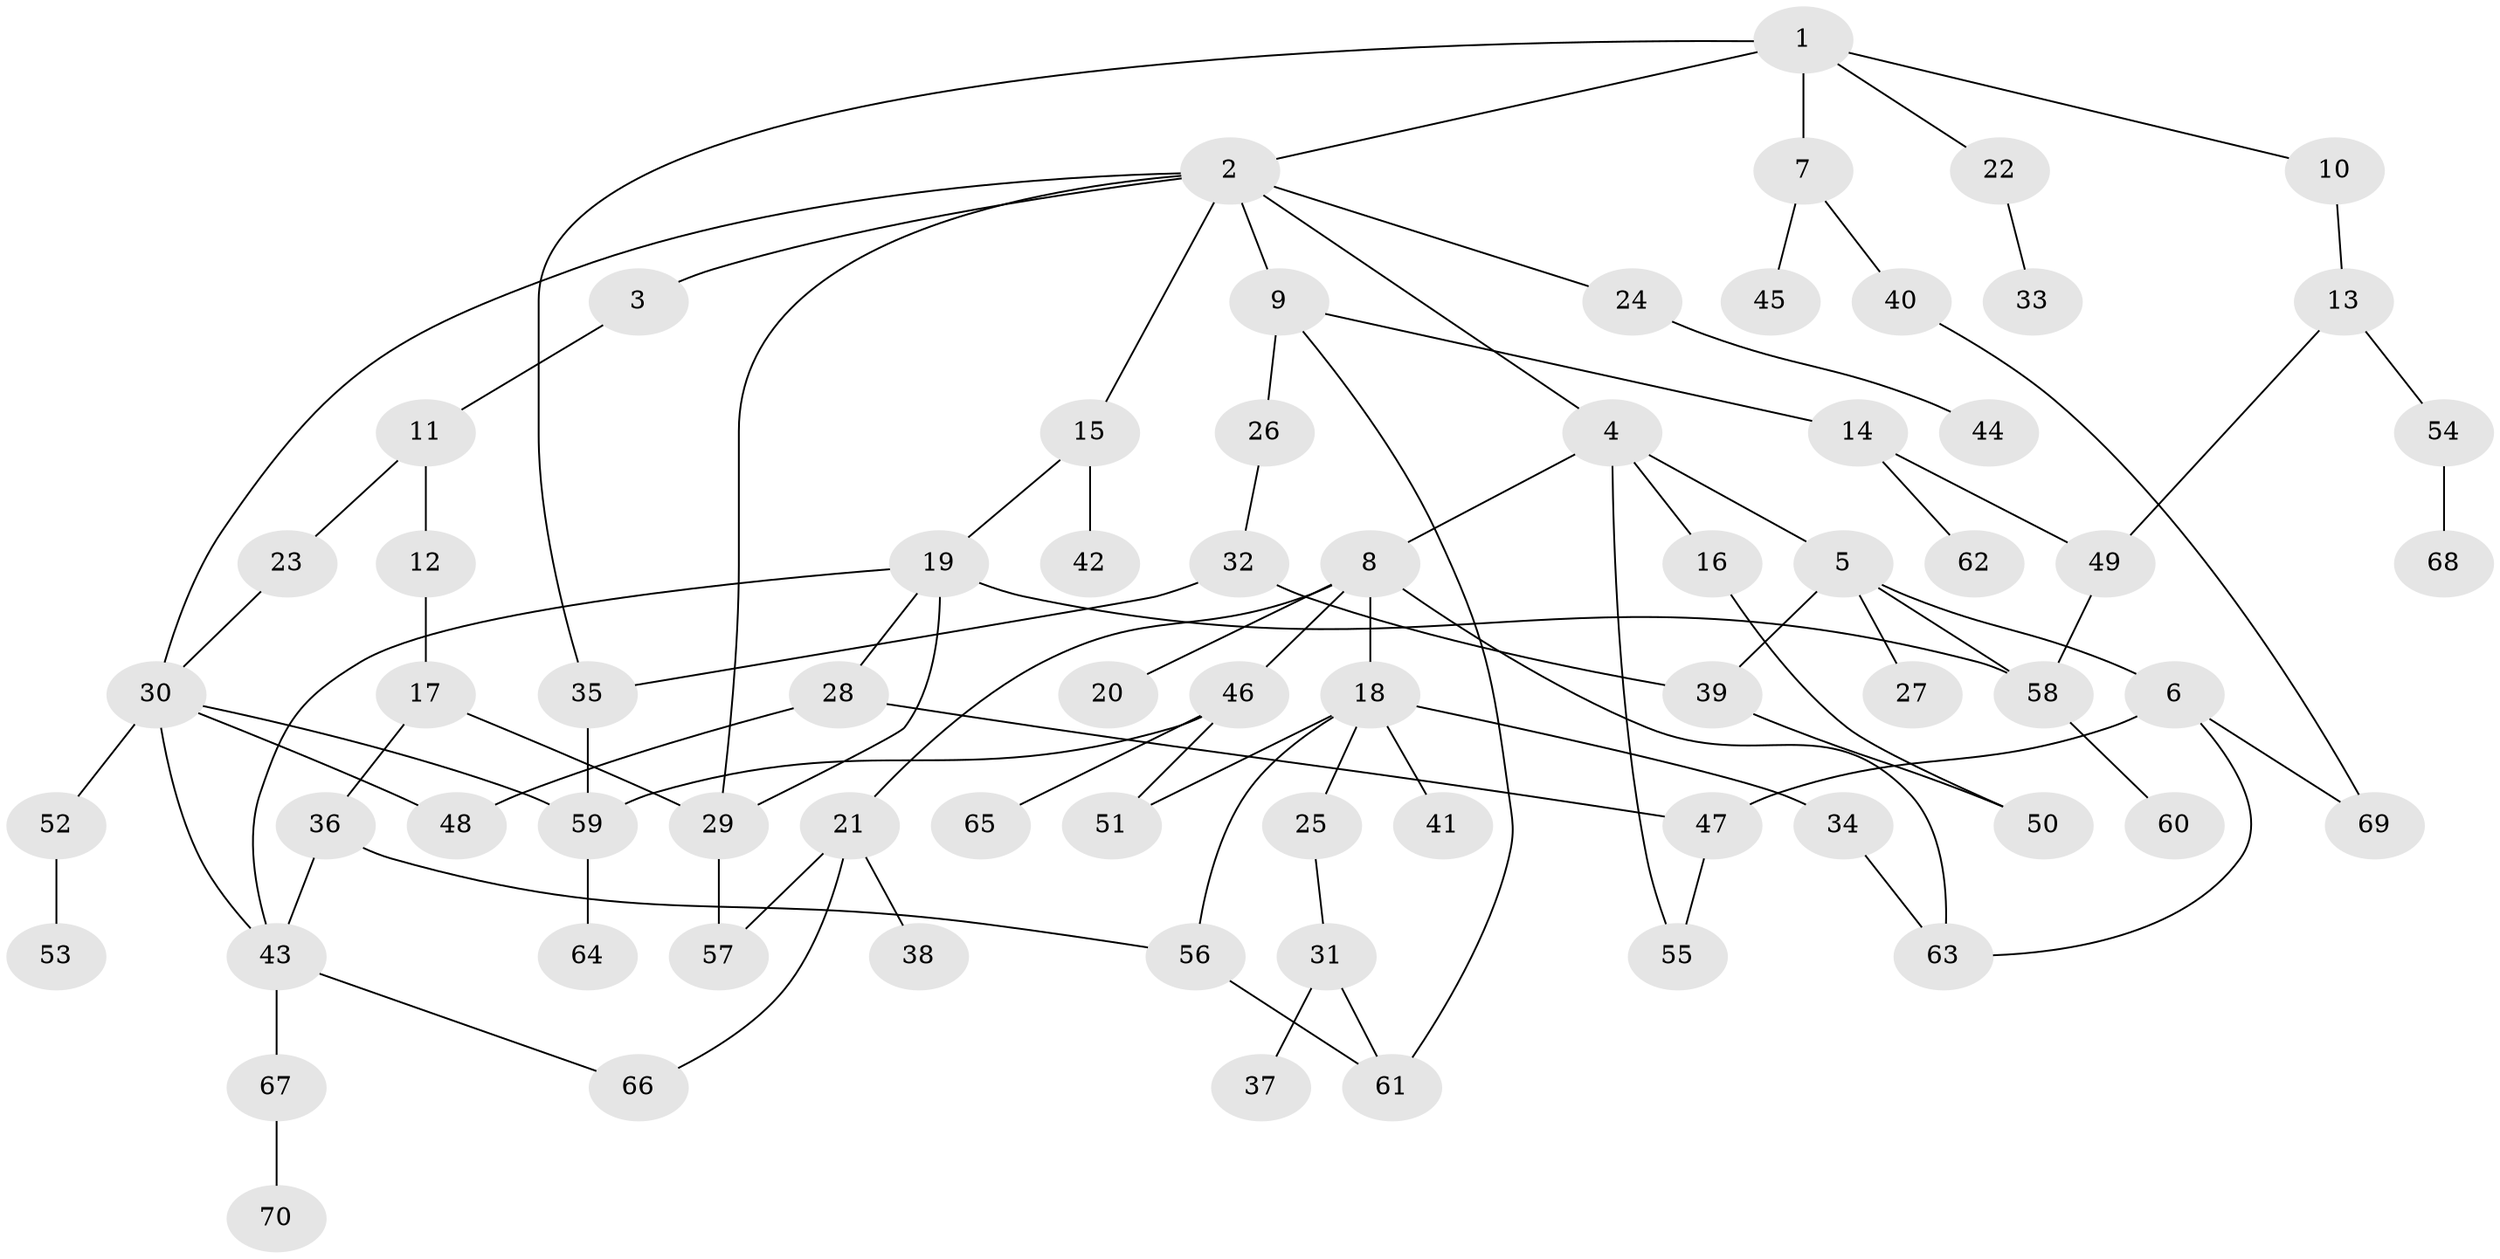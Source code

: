 // coarse degree distribution, {5: 0.11363636363636363, 10: 0.022727272727272728, 2: 0.18181818181818182, 4: 0.09090909090909091, 3: 0.22727272727272727, 8: 0.022727272727272728, 6: 0.045454545454545456, 7: 0.022727272727272728, 1: 0.2727272727272727}
// Generated by graph-tools (version 1.1) at 2025/51/02/27/25 19:51:36]
// undirected, 70 vertices, 94 edges
graph export_dot {
graph [start="1"]
  node [color=gray90,style=filled];
  1;
  2;
  3;
  4;
  5;
  6;
  7;
  8;
  9;
  10;
  11;
  12;
  13;
  14;
  15;
  16;
  17;
  18;
  19;
  20;
  21;
  22;
  23;
  24;
  25;
  26;
  27;
  28;
  29;
  30;
  31;
  32;
  33;
  34;
  35;
  36;
  37;
  38;
  39;
  40;
  41;
  42;
  43;
  44;
  45;
  46;
  47;
  48;
  49;
  50;
  51;
  52;
  53;
  54;
  55;
  56;
  57;
  58;
  59;
  60;
  61;
  62;
  63;
  64;
  65;
  66;
  67;
  68;
  69;
  70;
  1 -- 2;
  1 -- 7;
  1 -- 10;
  1 -- 22;
  1 -- 35;
  2 -- 3;
  2 -- 4;
  2 -- 9;
  2 -- 15;
  2 -- 24;
  2 -- 29;
  2 -- 30;
  3 -- 11;
  4 -- 5;
  4 -- 8;
  4 -- 16;
  4 -- 55;
  5 -- 6;
  5 -- 27;
  5 -- 39;
  5 -- 58;
  6 -- 63;
  6 -- 69;
  6 -- 47;
  7 -- 40;
  7 -- 45;
  8 -- 18;
  8 -- 20;
  8 -- 21;
  8 -- 46;
  8 -- 63;
  9 -- 14;
  9 -- 26;
  9 -- 61;
  10 -- 13;
  11 -- 12;
  11 -- 23;
  12 -- 17;
  13 -- 49;
  13 -- 54;
  14 -- 62;
  14 -- 49;
  15 -- 19;
  15 -- 42;
  16 -- 50;
  17 -- 36;
  17 -- 29;
  18 -- 25;
  18 -- 34;
  18 -- 41;
  18 -- 56;
  18 -- 51;
  19 -- 28;
  19 -- 43;
  19 -- 29;
  19 -- 58;
  21 -- 38;
  21 -- 66;
  21 -- 57;
  22 -- 33;
  23 -- 30;
  24 -- 44;
  25 -- 31;
  26 -- 32;
  28 -- 47;
  28 -- 48;
  29 -- 57;
  30 -- 48;
  30 -- 52;
  30 -- 59;
  30 -- 43;
  31 -- 37;
  31 -- 61;
  32 -- 35;
  32 -- 39;
  34 -- 63;
  35 -- 59;
  36 -- 43;
  36 -- 56;
  39 -- 50;
  40 -- 69;
  43 -- 66;
  43 -- 67;
  46 -- 51;
  46 -- 65;
  46 -- 59;
  47 -- 55;
  49 -- 58;
  52 -- 53;
  54 -- 68;
  56 -- 61;
  58 -- 60;
  59 -- 64;
  67 -- 70;
}

